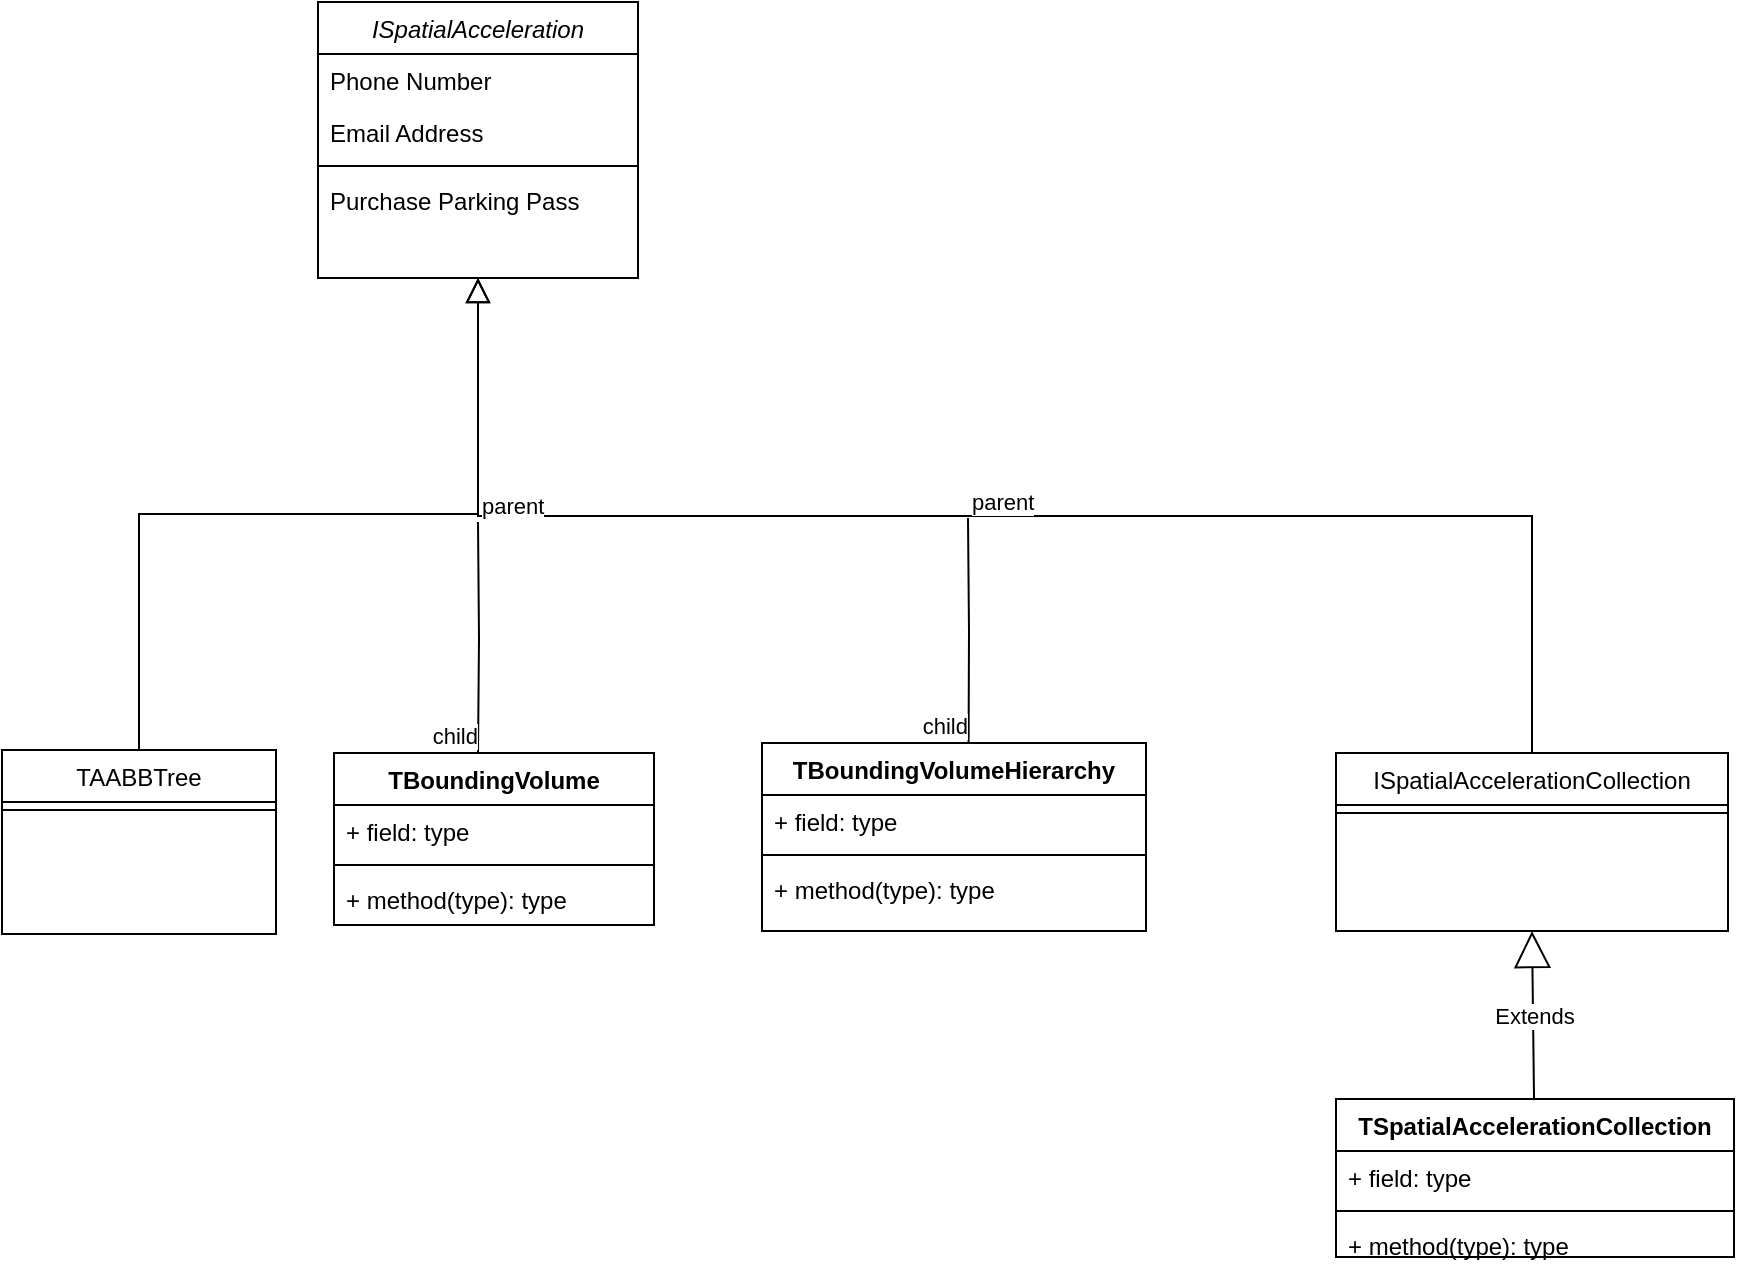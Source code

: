 <mxfile version="20.8.19" type="github">
  <diagram id="C5RBs43oDa-KdzZeNtuy" name="Page-1">
    <mxGraphModel dx="1449" dy="892" grid="0" gridSize="10" guides="1" tooltips="1" connect="1" arrows="1" fold="1" page="1" pageScale="1" pageWidth="3300" pageHeight="4681" math="0" shadow="0">
      <root>
        <mxCell id="WIyWlLk6GJQsqaUBKTNV-0" />
        <mxCell id="WIyWlLk6GJQsqaUBKTNV-1" parent="WIyWlLk6GJQsqaUBKTNV-0" />
        <mxCell id="zkfFHV4jXpPFQw0GAbJ--0" value="ISpatialAcceleration" style="swimlane;fontStyle=2;align=center;verticalAlign=top;childLayout=stackLayout;horizontal=1;startSize=26;horizontalStack=0;resizeParent=1;resizeLast=0;collapsible=1;marginBottom=0;rounded=0;shadow=0;strokeWidth=1;" parent="WIyWlLk6GJQsqaUBKTNV-1" vertex="1">
          <mxGeometry x="242" y="41" width="160" height="138" as="geometry">
            <mxRectangle x="230" y="140" width="160" height="26" as="alternateBounds" />
          </mxGeometry>
        </mxCell>
        <mxCell id="zkfFHV4jXpPFQw0GAbJ--2" value="Phone Number" style="text;align=left;verticalAlign=top;spacingLeft=4;spacingRight=4;overflow=hidden;rotatable=0;points=[[0,0.5],[1,0.5]];portConstraint=eastwest;rounded=0;shadow=0;html=0;" parent="zkfFHV4jXpPFQw0GAbJ--0" vertex="1">
          <mxGeometry y="26" width="160" height="26" as="geometry" />
        </mxCell>
        <mxCell id="zkfFHV4jXpPFQw0GAbJ--3" value="Email Address" style="text;align=left;verticalAlign=top;spacingLeft=4;spacingRight=4;overflow=hidden;rotatable=0;points=[[0,0.5],[1,0.5]];portConstraint=eastwest;rounded=0;shadow=0;html=0;" parent="zkfFHV4jXpPFQw0GAbJ--0" vertex="1">
          <mxGeometry y="52" width="160" height="26" as="geometry" />
        </mxCell>
        <mxCell id="zkfFHV4jXpPFQw0GAbJ--4" value="" style="line;html=1;strokeWidth=1;align=left;verticalAlign=middle;spacingTop=-1;spacingLeft=3;spacingRight=3;rotatable=0;labelPosition=right;points=[];portConstraint=eastwest;" parent="zkfFHV4jXpPFQw0GAbJ--0" vertex="1">
          <mxGeometry y="78" width="160" height="8" as="geometry" />
        </mxCell>
        <mxCell id="zkfFHV4jXpPFQw0GAbJ--5" value="Purchase Parking Pass" style="text;align=left;verticalAlign=top;spacingLeft=4;spacingRight=4;overflow=hidden;rotatable=0;points=[[0,0.5],[1,0.5]];portConstraint=eastwest;" parent="zkfFHV4jXpPFQw0GAbJ--0" vertex="1">
          <mxGeometry y="86" width="160" height="26" as="geometry" />
        </mxCell>
        <mxCell id="zkfFHV4jXpPFQw0GAbJ--6" value="TAABBTree" style="swimlane;fontStyle=0;align=center;verticalAlign=top;childLayout=stackLayout;horizontal=1;startSize=26;horizontalStack=0;resizeParent=1;resizeLast=0;collapsible=1;marginBottom=0;rounded=0;shadow=0;strokeWidth=1;" parent="WIyWlLk6GJQsqaUBKTNV-1" vertex="1">
          <mxGeometry x="84" y="415" width="137" height="92" as="geometry">
            <mxRectangle x="130" y="380" width="160" height="26" as="alternateBounds" />
          </mxGeometry>
        </mxCell>
        <mxCell id="zkfFHV4jXpPFQw0GAbJ--9" value="" style="line;html=1;strokeWidth=1;align=left;verticalAlign=middle;spacingTop=-1;spacingLeft=3;spacingRight=3;rotatable=0;labelPosition=right;points=[];portConstraint=eastwest;" parent="zkfFHV4jXpPFQw0GAbJ--6" vertex="1">
          <mxGeometry y="26" width="137" height="8" as="geometry" />
        </mxCell>
        <mxCell id="zkfFHV4jXpPFQw0GAbJ--12" value="" style="endArrow=block;endSize=10;endFill=0;shadow=0;strokeWidth=1;rounded=0;edgeStyle=elbowEdgeStyle;elbow=vertical;" parent="WIyWlLk6GJQsqaUBKTNV-1" source="zkfFHV4jXpPFQw0GAbJ--6" target="zkfFHV4jXpPFQw0GAbJ--0" edge="1">
          <mxGeometry width="160" relative="1" as="geometry">
            <mxPoint x="352" y="214" as="sourcePoint" />
            <mxPoint x="352" y="214" as="targetPoint" />
          </mxGeometry>
        </mxCell>
        <mxCell id="zkfFHV4jXpPFQw0GAbJ--13" value="ISpatialAccelerationCollection" style="swimlane;fontStyle=0;align=center;verticalAlign=top;childLayout=stackLayout;horizontal=1;startSize=26;horizontalStack=0;resizeParent=1;resizeLast=0;collapsible=1;marginBottom=0;rounded=0;shadow=0;strokeWidth=1;" parent="WIyWlLk6GJQsqaUBKTNV-1" vertex="1">
          <mxGeometry x="751" y="416.5" width="196" height="89" as="geometry">
            <mxRectangle x="340" y="380" width="170" height="26" as="alternateBounds" />
          </mxGeometry>
        </mxCell>
        <mxCell id="zkfFHV4jXpPFQw0GAbJ--15" value="" style="line;html=1;strokeWidth=1;align=left;verticalAlign=middle;spacingTop=-1;spacingLeft=3;spacingRight=3;rotatable=0;labelPosition=right;points=[];portConstraint=eastwest;" parent="zkfFHV4jXpPFQw0GAbJ--13" vertex="1">
          <mxGeometry y="26" width="196" height="8" as="geometry" />
        </mxCell>
        <mxCell id="zkfFHV4jXpPFQw0GAbJ--16" value="" style="endArrow=block;endSize=10;endFill=0;shadow=0;strokeWidth=1;rounded=0;edgeStyle=elbowEdgeStyle;elbow=vertical;" parent="WIyWlLk6GJQsqaUBKTNV-1" source="zkfFHV4jXpPFQw0GAbJ--13" target="zkfFHV4jXpPFQw0GAbJ--0" edge="1">
          <mxGeometry width="160" relative="1" as="geometry">
            <mxPoint x="362" y="384" as="sourcePoint" />
            <mxPoint x="462" y="282" as="targetPoint" />
          </mxGeometry>
        </mxCell>
        <mxCell id="K8eKJ8AfYz4EVUge_MgM-1" value="Extends" style="endArrow=block;endSize=16;endFill=0;html=1;rounded=0;entryX=0.5;entryY=1;entryDx=0;entryDy=0;" edge="1" parent="WIyWlLk6GJQsqaUBKTNV-1" source="K8eKJ8AfYz4EVUge_MgM-3" target="zkfFHV4jXpPFQw0GAbJ--13">
          <mxGeometry width="160" relative="1" as="geometry">
            <mxPoint x="851" y="621.5" as="sourcePoint" />
            <mxPoint x="878" y="621.5" as="targetPoint" />
          </mxGeometry>
        </mxCell>
        <mxCell id="K8eKJ8AfYz4EVUge_MgM-3" value="TSpatialAccelerationCollection" style="swimlane;fontStyle=1;align=center;verticalAlign=top;childLayout=stackLayout;horizontal=1;startSize=26;horizontalStack=0;resizeParent=1;resizeParentMax=0;resizeLast=0;collapsible=1;marginBottom=0;" vertex="1" parent="WIyWlLk6GJQsqaUBKTNV-1">
          <mxGeometry x="751" y="589.5" width="199" height="79" as="geometry" />
        </mxCell>
        <mxCell id="K8eKJ8AfYz4EVUge_MgM-4" value="+ field: type" style="text;strokeColor=none;fillColor=none;align=left;verticalAlign=top;spacingLeft=4;spacingRight=4;overflow=hidden;rotatable=0;points=[[0,0.5],[1,0.5]];portConstraint=eastwest;" vertex="1" parent="K8eKJ8AfYz4EVUge_MgM-3">
          <mxGeometry y="26" width="199" height="26" as="geometry" />
        </mxCell>
        <mxCell id="K8eKJ8AfYz4EVUge_MgM-5" value="" style="line;strokeWidth=1;fillColor=none;align=left;verticalAlign=middle;spacingTop=-1;spacingLeft=3;spacingRight=3;rotatable=0;labelPosition=right;points=[];portConstraint=eastwest;strokeColor=inherit;" vertex="1" parent="K8eKJ8AfYz4EVUge_MgM-3">
          <mxGeometry y="52" width="199" height="8" as="geometry" />
        </mxCell>
        <mxCell id="K8eKJ8AfYz4EVUge_MgM-6" value="+ method(type): type" style="text;strokeColor=none;fillColor=none;align=left;verticalAlign=top;spacingLeft=4;spacingRight=4;overflow=hidden;rotatable=0;points=[[0,0.5],[1,0.5]];portConstraint=eastwest;" vertex="1" parent="K8eKJ8AfYz4EVUge_MgM-3">
          <mxGeometry y="60" width="199" height="19" as="geometry" />
        </mxCell>
        <mxCell id="K8eKJ8AfYz4EVUge_MgM-8" value="TBoundingVolume" style="swimlane;fontStyle=1;align=center;verticalAlign=top;childLayout=stackLayout;horizontal=1;startSize=26;horizontalStack=0;resizeParent=1;resizeParentMax=0;resizeLast=0;collapsible=1;marginBottom=0;" vertex="1" parent="WIyWlLk6GJQsqaUBKTNV-1">
          <mxGeometry x="250" y="416.5" width="160" height="86" as="geometry" />
        </mxCell>
        <mxCell id="K8eKJ8AfYz4EVUge_MgM-9" value="+ field: type" style="text;strokeColor=none;fillColor=none;align=left;verticalAlign=top;spacingLeft=4;spacingRight=4;overflow=hidden;rotatable=0;points=[[0,0.5],[1,0.5]];portConstraint=eastwest;" vertex="1" parent="K8eKJ8AfYz4EVUge_MgM-8">
          <mxGeometry y="26" width="160" height="26" as="geometry" />
        </mxCell>
        <mxCell id="K8eKJ8AfYz4EVUge_MgM-10" value="" style="line;strokeWidth=1;fillColor=none;align=left;verticalAlign=middle;spacingTop=-1;spacingLeft=3;spacingRight=3;rotatable=0;labelPosition=right;points=[];portConstraint=eastwest;strokeColor=inherit;" vertex="1" parent="K8eKJ8AfYz4EVUge_MgM-8">
          <mxGeometry y="52" width="160" height="8" as="geometry" />
        </mxCell>
        <mxCell id="K8eKJ8AfYz4EVUge_MgM-11" value="+ method(type): type" style="text;strokeColor=none;fillColor=none;align=left;verticalAlign=top;spacingLeft=4;spacingRight=4;overflow=hidden;rotatable=0;points=[[0,0.5],[1,0.5]];portConstraint=eastwest;" vertex="1" parent="K8eKJ8AfYz4EVUge_MgM-8">
          <mxGeometry y="60" width="160" height="26" as="geometry" />
        </mxCell>
        <mxCell id="K8eKJ8AfYz4EVUge_MgM-14" value="" style="endArrow=none;html=1;edgeStyle=orthogonalEdgeStyle;rounded=0;strokeColor=default;entryX=0.45;entryY=0;entryDx=0;entryDy=0;entryPerimeter=0;" edge="1" parent="WIyWlLk6GJQsqaUBKTNV-1" target="K8eKJ8AfYz4EVUge_MgM-8">
          <mxGeometry relative="1" as="geometry">
            <mxPoint x="322" y="301" as="sourcePoint" />
            <mxPoint x="425" y="340" as="targetPoint" />
          </mxGeometry>
        </mxCell>
        <mxCell id="K8eKJ8AfYz4EVUge_MgM-15" value="parent" style="edgeLabel;resizable=0;html=1;align=left;verticalAlign=bottom;" connectable="0" vertex="1" parent="K8eKJ8AfYz4EVUge_MgM-14">
          <mxGeometry x="-1" relative="1" as="geometry" />
        </mxCell>
        <mxCell id="K8eKJ8AfYz4EVUge_MgM-16" value="child" style="edgeLabel;resizable=0;html=1;align=right;verticalAlign=bottom;" connectable="0" vertex="1" parent="K8eKJ8AfYz4EVUge_MgM-14">
          <mxGeometry x="1" relative="1" as="geometry" />
        </mxCell>
        <mxCell id="K8eKJ8AfYz4EVUge_MgM-17" value="" style="endArrow=none;html=1;edgeStyle=orthogonalEdgeStyle;rounded=0;strokeColor=default;entryX=0.538;entryY=0;entryDx=0;entryDy=0;entryPerimeter=0;" edge="1" parent="WIyWlLk6GJQsqaUBKTNV-1" target="K8eKJ8AfYz4EVUge_MgM-20">
          <mxGeometry relative="1" as="geometry">
            <mxPoint x="567" y="299" as="sourcePoint" />
            <mxPoint x="567" y="415" as="targetPoint" />
          </mxGeometry>
        </mxCell>
        <mxCell id="K8eKJ8AfYz4EVUge_MgM-18" value="parent" style="edgeLabel;resizable=0;html=1;align=left;verticalAlign=bottom;" connectable="0" vertex="1" parent="K8eKJ8AfYz4EVUge_MgM-17">
          <mxGeometry x="-1" relative="1" as="geometry" />
        </mxCell>
        <mxCell id="K8eKJ8AfYz4EVUge_MgM-19" value="child" style="edgeLabel;resizable=0;html=1;align=right;verticalAlign=bottom;" connectable="0" vertex="1" parent="K8eKJ8AfYz4EVUge_MgM-17">
          <mxGeometry x="1" relative="1" as="geometry" />
        </mxCell>
        <mxCell id="K8eKJ8AfYz4EVUge_MgM-20" value="TBoundingVolumeHierarchy" style="swimlane;fontStyle=1;align=center;verticalAlign=top;childLayout=stackLayout;horizontal=1;startSize=26;horizontalStack=0;resizeParent=1;resizeParentMax=0;resizeLast=0;collapsible=1;marginBottom=0;" vertex="1" parent="WIyWlLk6GJQsqaUBKTNV-1">
          <mxGeometry x="464" y="411.5" width="192" height="94" as="geometry" />
        </mxCell>
        <mxCell id="K8eKJ8AfYz4EVUge_MgM-21" value="+ field: type" style="text;strokeColor=none;fillColor=none;align=left;verticalAlign=top;spacingLeft=4;spacingRight=4;overflow=hidden;rotatable=0;points=[[0,0.5],[1,0.5]];portConstraint=eastwest;" vertex="1" parent="K8eKJ8AfYz4EVUge_MgM-20">
          <mxGeometry y="26" width="192" height="26" as="geometry" />
        </mxCell>
        <mxCell id="K8eKJ8AfYz4EVUge_MgM-22" value="" style="line;strokeWidth=1;fillColor=none;align=left;verticalAlign=middle;spacingTop=-1;spacingLeft=3;spacingRight=3;rotatable=0;labelPosition=right;points=[];portConstraint=eastwest;strokeColor=inherit;" vertex="1" parent="K8eKJ8AfYz4EVUge_MgM-20">
          <mxGeometry y="52" width="192" height="8" as="geometry" />
        </mxCell>
        <mxCell id="K8eKJ8AfYz4EVUge_MgM-23" value="+ method(type): type" style="text;strokeColor=none;fillColor=none;align=left;verticalAlign=top;spacingLeft=4;spacingRight=4;overflow=hidden;rotatable=0;points=[[0,0.5],[1,0.5]];portConstraint=eastwest;" vertex="1" parent="K8eKJ8AfYz4EVUge_MgM-20">
          <mxGeometry y="60" width="192" height="34" as="geometry" />
        </mxCell>
      </root>
    </mxGraphModel>
  </diagram>
</mxfile>
